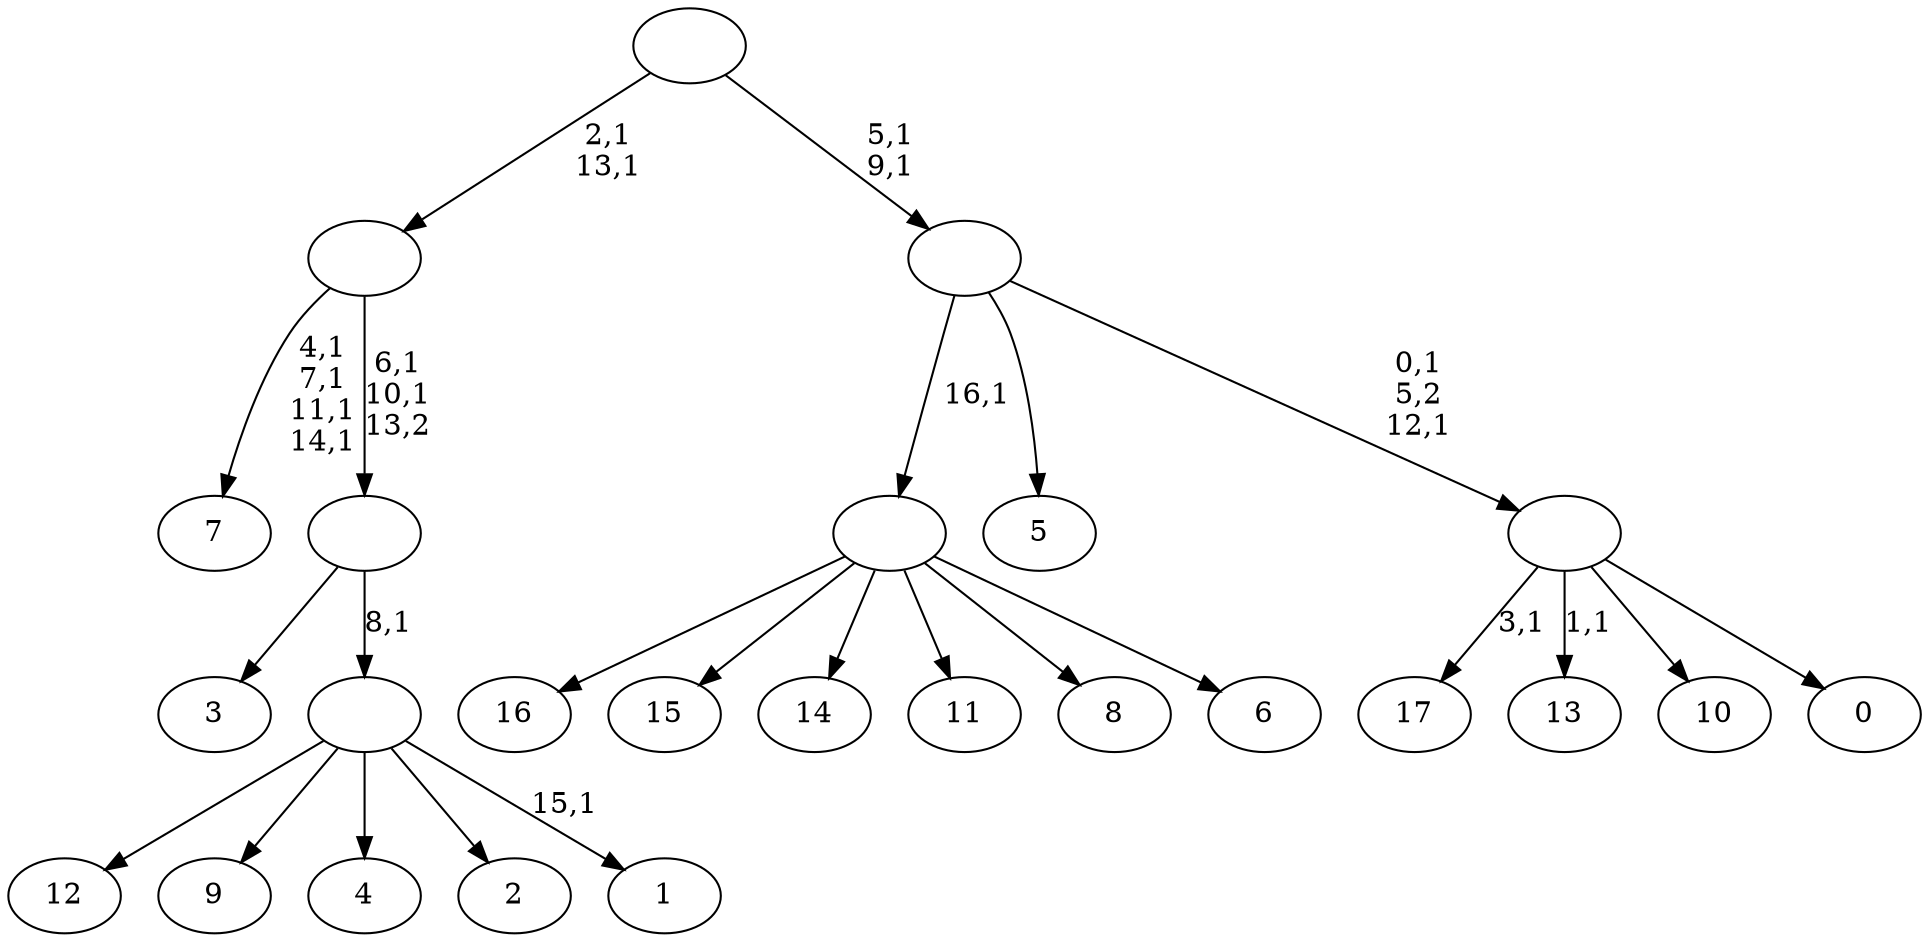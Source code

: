 digraph T {
	35 [label="17"]
	33 [label="16"]
	32 [label="15"]
	31 [label="14"]
	30 [label="13"]
	28 [label="12"]
	27 [label="11"]
	26 [label="10"]
	25 [label="9"]
	24 [label="8"]
	23 [label="7"]
	18 [label="6"]
	17 [label=""]
	16 [label="5"]
	15 [label="4"]
	14 [label="3"]
	13 [label="2"]
	12 [label="1"]
	10 [label=""]
	9 [label=""]
	7 [label=""]
	5 [label="0"]
	4 [label=""]
	2 [label=""]
	0 [label=""]
	17 -> 33 [label=""]
	17 -> 32 [label=""]
	17 -> 31 [label=""]
	17 -> 27 [label=""]
	17 -> 24 [label=""]
	17 -> 18 [label=""]
	10 -> 12 [label="15,1"]
	10 -> 28 [label=""]
	10 -> 25 [label=""]
	10 -> 15 [label=""]
	10 -> 13 [label=""]
	9 -> 14 [label=""]
	9 -> 10 [label="8,1"]
	7 -> 9 [label="6,1\n10,1\n13,2"]
	7 -> 23 [label="4,1\n7,1\n11,1\n14,1"]
	4 -> 30 [label="1,1"]
	4 -> 35 [label="3,1"]
	4 -> 26 [label=""]
	4 -> 5 [label=""]
	2 -> 4 [label="0,1\n5,2\n12,1"]
	2 -> 17 [label="16,1"]
	2 -> 16 [label=""]
	0 -> 2 [label="5,1\n9,1"]
	0 -> 7 [label="2,1\n13,1"]
}
